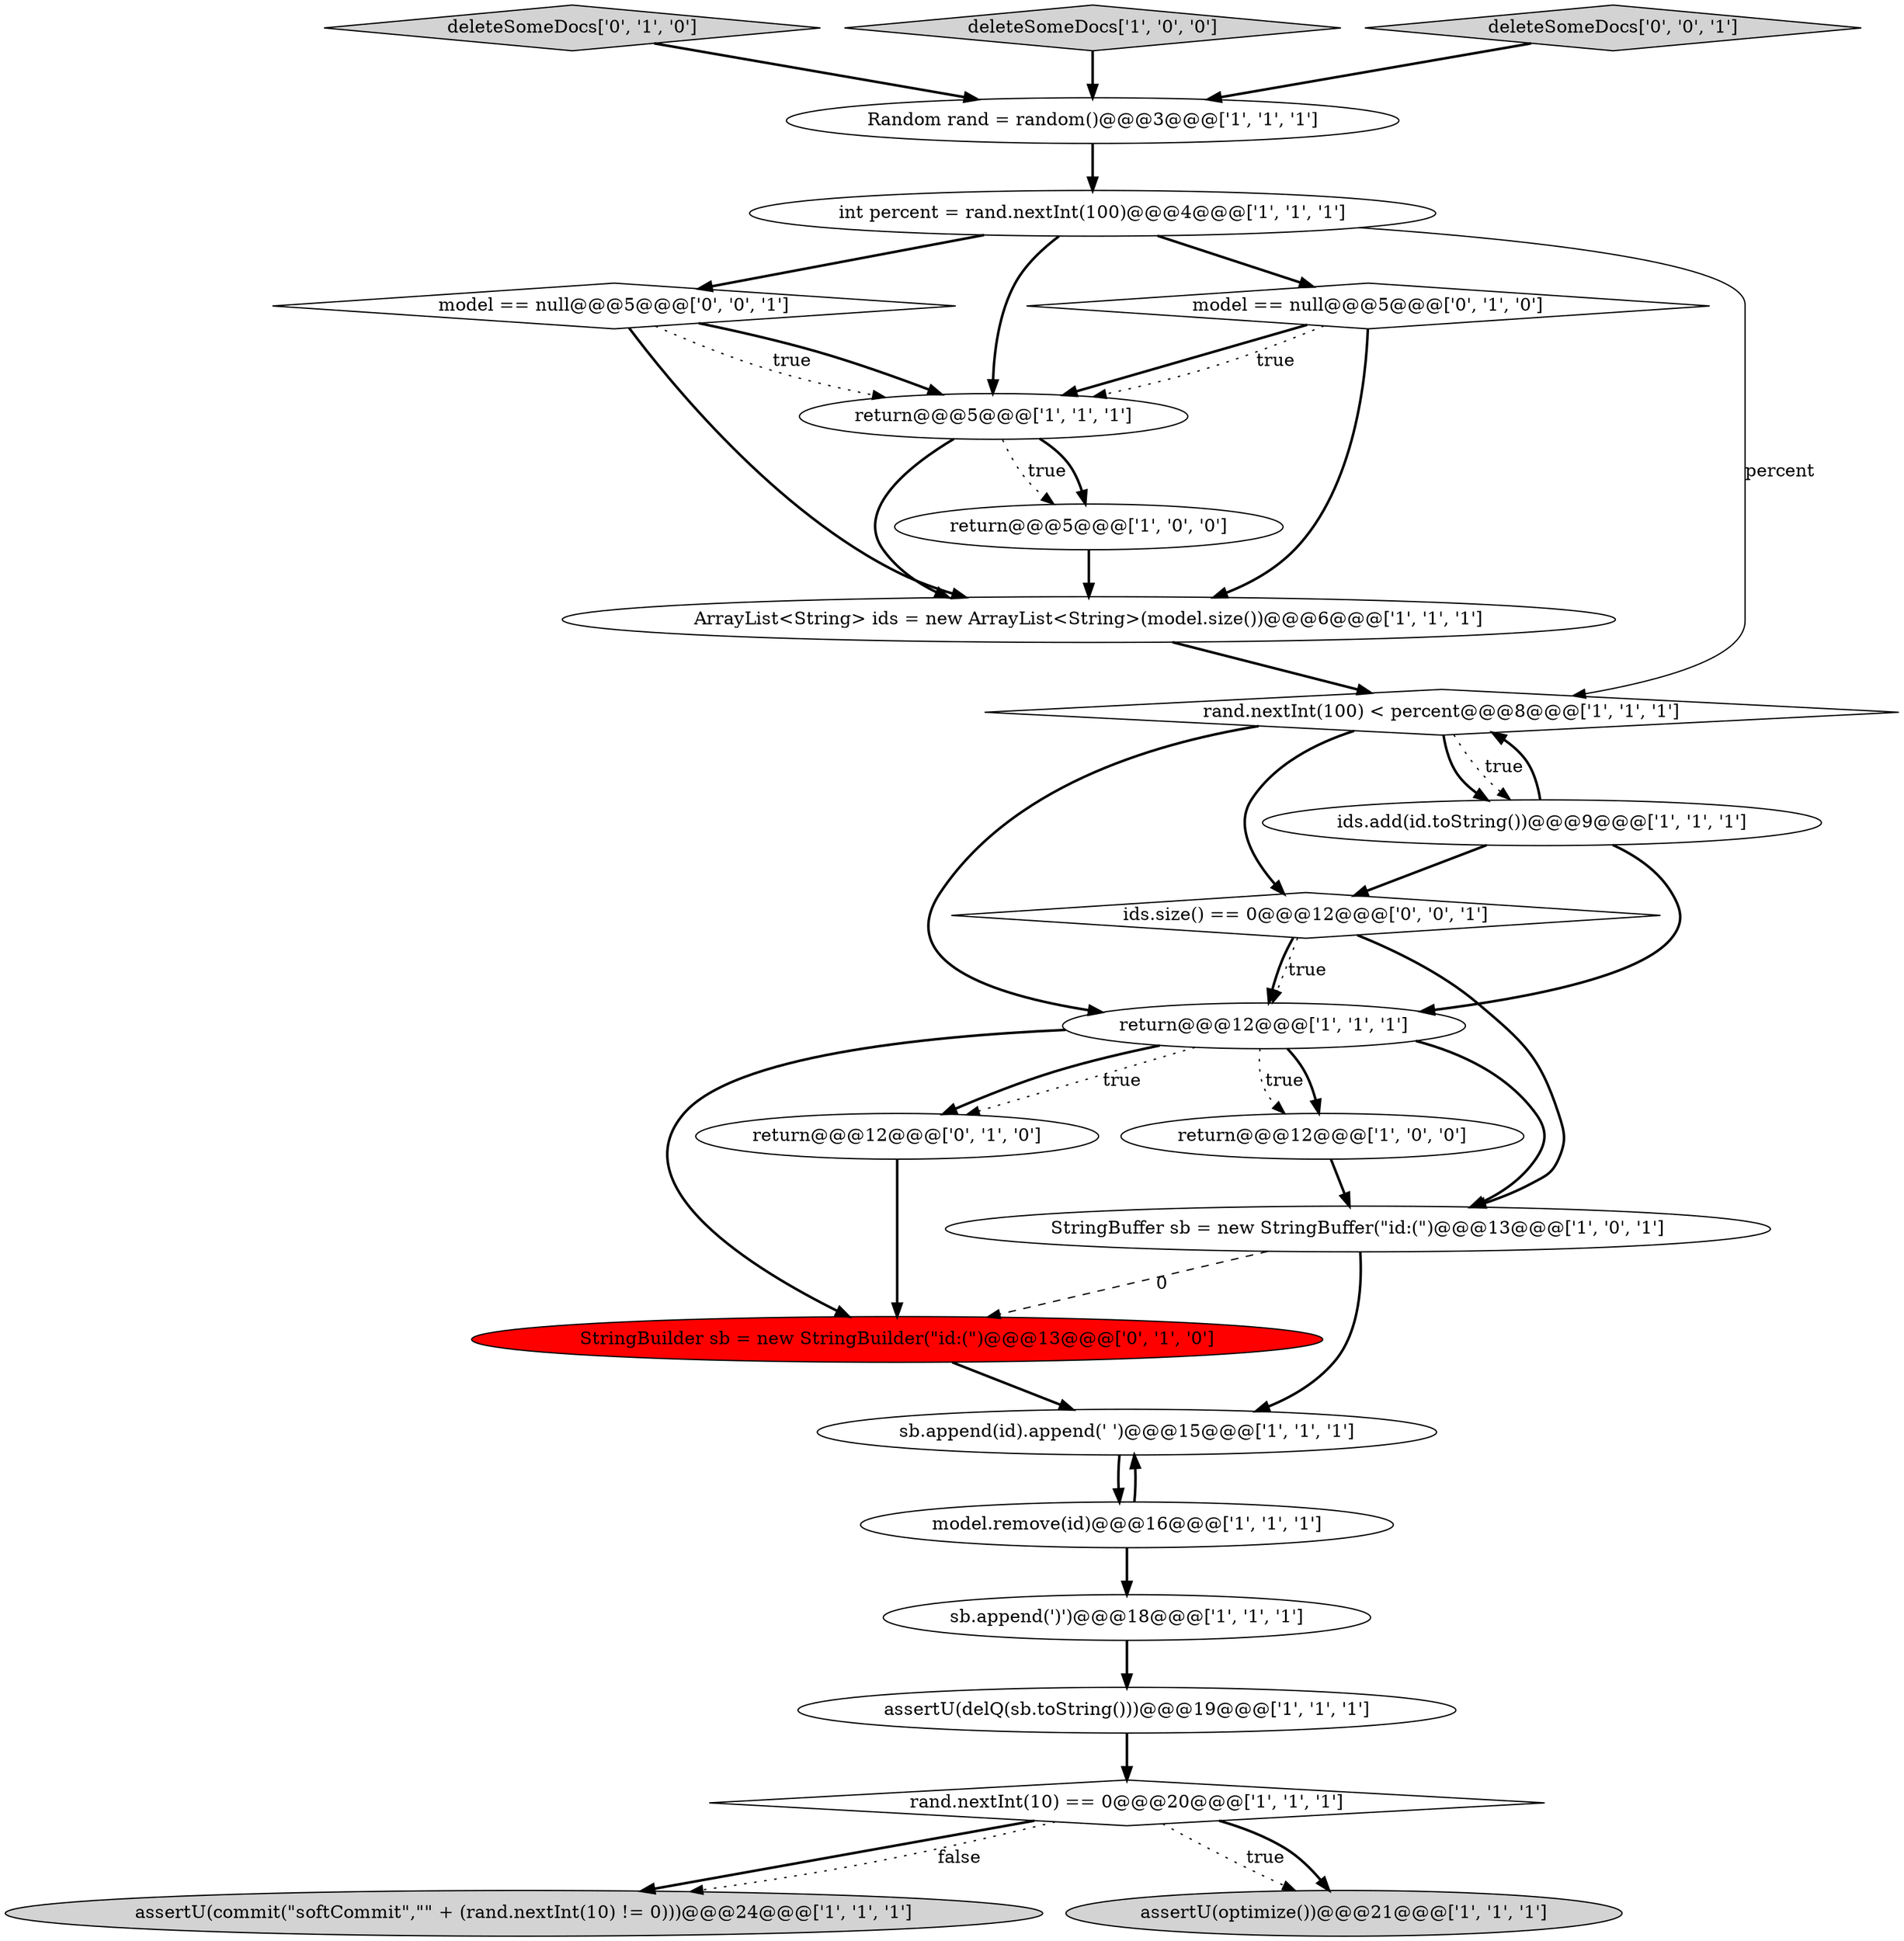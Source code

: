 digraph {
8 [style = filled, label = "return@@@12@@@['1', '0', '0']", fillcolor = white, shape = ellipse image = "AAA0AAABBB1BBB"];
15 [style = filled, label = "rand.nextInt(100) < percent@@@8@@@['1', '1', '1']", fillcolor = white, shape = diamond image = "AAA0AAABBB1BBB"];
21 [style = filled, label = "StringBuilder sb = new StringBuilder(\"id:(\")@@@13@@@['0', '1', '0']", fillcolor = red, shape = ellipse image = "AAA1AAABBB2BBB"];
23 [style = filled, label = "ids.size() == 0@@@12@@@['0', '0', '1']", fillcolor = white, shape = diamond image = "AAA0AAABBB3BBB"];
7 [style = filled, label = "Random rand = random()@@@3@@@['1', '1', '1']", fillcolor = white, shape = ellipse image = "AAA0AAABBB1BBB"];
18 [style = filled, label = "return@@@12@@@['0', '1', '0']", fillcolor = white, shape = ellipse image = "AAA0AAABBB2BBB"];
19 [style = filled, label = "deleteSomeDocs['0', '1', '0']", fillcolor = lightgray, shape = diamond image = "AAA0AAABBB2BBB"];
4 [style = filled, label = "rand.nextInt(10) == 0@@@20@@@['1', '1', '1']", fillcolor = white, shape = diamond image = "AAA0AAABBB1BBB"];
13 [style = filled, label = "return@@@12@@@['1', '1', '1']", fillcolor = white, shape = ellipse image = "AAA0AAABBB1BBB"];
12 [style = filled, label = "deleteSomeDocs['1', '0', '0']", fillcolor = lightgray, shape = diamond image = "AAA0AAABBB1BBB"];
1 [style = filled, label = "sb.append(')')@@@18@@@['1', '1', '1']", fillcolor = white, shape = ellipse image = "AAA0AAABBB1BBB"];
2 [style = filled, label = "ids.add(id.toString())@@@9@@@['1', '1', '1']", fillcolor = white, shape = ellipse image = "AAA0AAABBB1BBB"];
9 [style = filled, label = "assertU(commit(\"softCommit\",\"\" + (rand.nextInt(10) != 0)))@@@24@@@['1', '1', '1']", fillcolor = lightgray, shape = ellipse image = "AAA0AAABBB1BBB"];
14 [style = filled, label = "ArrayList<String> ids = new ArrayList<String>(model.size())@@@6@@@['1', '1', '1']", fillcolor = white, shape = ellipse image = "AAA0AAABBB1BBB"];
6 [style = filled, label = "assertU(optimize())@@@21@@@['1', '1', '1']", fillcolor = lightgray, shape = ellipse image = "AAA0AAABBB1BBB"];
22 [style = filled, label = "model == null@@@5@@@['0', '0', '1']", fillcolor = white, shape = diamond image = "AAA0AAABBB3BBB"];
0 [style = filled, label = "int percent = rand.nextInt(100)@@@4@@@['1', '1', '1']", fillcolor = white, shape = ellipse image = "AAA0AAABBB1BBB"];
16 [style = filled, label = "return@@@5@@@['1', '1', '1']", fillcolor = white, shape = ellipse image = "AAA0AAABBB1BBB"];
17 [style = filled, label = "assertU(delQ(sb.toString()))@@@19@@@['1', '1', '1']", fillcolor = white, shape = ellipse image = "AAA0AAABBB1BBB"];
10 [style = filled, label = "StringBuffer sb = new StringBuffer(\"id:(\")@@@13@@@['1', '0', '1']", fillcolor = white, shape = ellipse image = "AAA0AAABBB1BBB"];
24 [style = filled, label = "deleteSomeDocs['0', '0', '1']", fillcolor = lightgray, shape = diamond image = "AAA0AAABBB3BBB"];
5 [style = filled, label = "return@@@5@@@['1', '0', '0']", fillcolor = white, shape = ellipse image = "AAA0AAABBB1BBB"];
11 [style = filled, label = "sb.append(id).append(' ')@@@15@@@['1', '1', '1']", fillcolor = white, shape = ellipse image = "AAA0AAABBB1BBB"];
20 [style = filled, label = "model == null@@@5@@@['0', '1', '0']", fillcolor = white, shape = diamond image = "AAA0AAABBB2BBB"];
3 [style = filled, label = "model.remove(id)@@@16@@@['1', '1', '1']", fillcolor = white, shape = ellipse image = "AAA0AAABBB1BBB"];
4->6 [style = dotted, label="true"];
13->10 [style = bold, label=""];
4->9 [style = bold, label=""];
8->10 [style = bold, label=""];
0->16 [style = bold, label=""];
15->23 [style = bold, label=""];
15->2 [style = bold, label=""];
15->13 [style = bold, label=""];
13->18 [style = dotted, label="true"];
10->21 [style = dashed, label="0"];
3->1 [style = bold, label=""];
4->6 [style = bold, label=""];
22->16 [style = bold, label=""];
15->2 [style = dotted, label="true"];
3->11 [style = bold, label=""];
7->0 [style = bold, label=""];
20->14 [style = bold, label=""];
5->14 [style = bold, label=""];
12->7 [style = bold, label=""];
1->17 [style = bold, label=""];
2->13 [style = bold, label=""];
0->15 [style = solid, label="percent"];
2->23 [style = bold, label=""];
4->9 [style = dotted, label="false"];
20->16 [style = bold, label=""];
21->11 [style = bold, label=""];
11->3 [style = bold, label=""];
23->13 [style = bold, label=""];
13->8 [style = dotted, label="true"];
0->22 [style = bold, label=""];
22->16 [style = dotted, label="true"];
23->13 [style = dotted, label="true"];
2->15 [style = bold, label=""];
16->5 [style = dotted, label="true"];
23->10 [style = bold, label=""];
16->5 [style = bold, label=""];
16->14 [style = bold, label=""];
0->20 [style = bold, label=""];
14->15 [style = bold, label=""];
18->21 [style = bold, label=""];
13->8 [style = bold, label=""];
22->14 [style = bold, label=""];
13->21 [style = bold, label=""];
24->7 [style = bold, label=""];
19->7 [style = bold, label=""];
17->4 [style = bold, label=""];
13->18 [style = bold, label=""];
20->16 [style = dotted, label="true"];
10->11 [style = bold, label=""];
}
